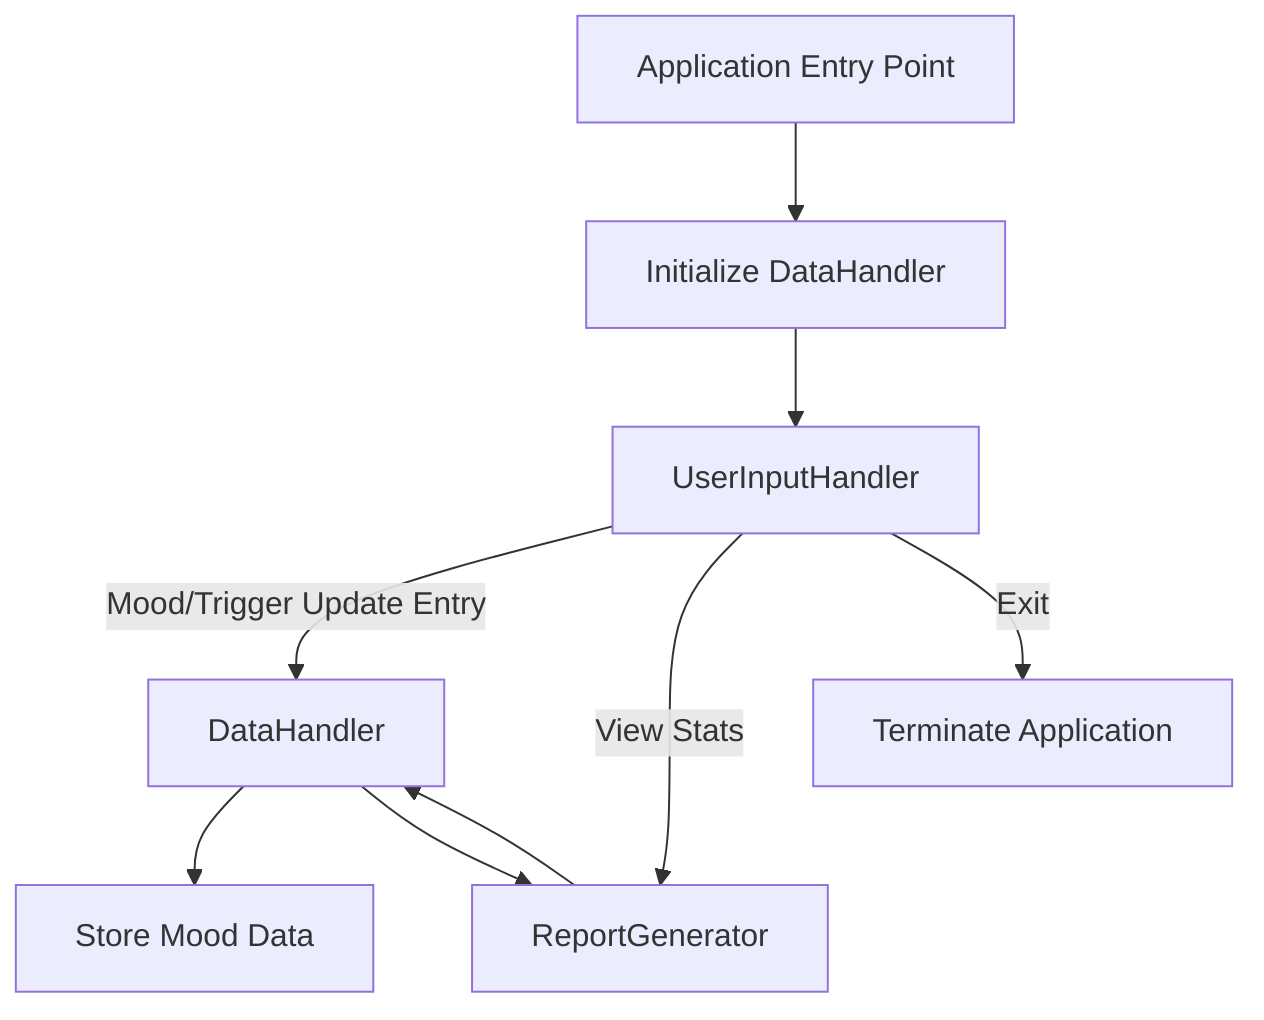 graph TD
ApplicationEntryPoint["Application Entry Point"] --> InitializeDataHandler["Initialize DataHandler"]
InitializeDataHandler --> UserInputHandling["UserInputHandler"]
UserInputHandling -- Mood/Trigger Update Entry --> DataHandler["DataHandler"]
DataHandler --> StoreMoodData["Store Mood Data"]
UserInputHandling -- View Stats --> MoodReportGeneration["ReportGenerator"]
MoodReportGeneration --> DataHandler
UserInputHandling -- Exit --> TerminateApplication["Terminate Application"]
DataHandler --> MoodReportGeneration